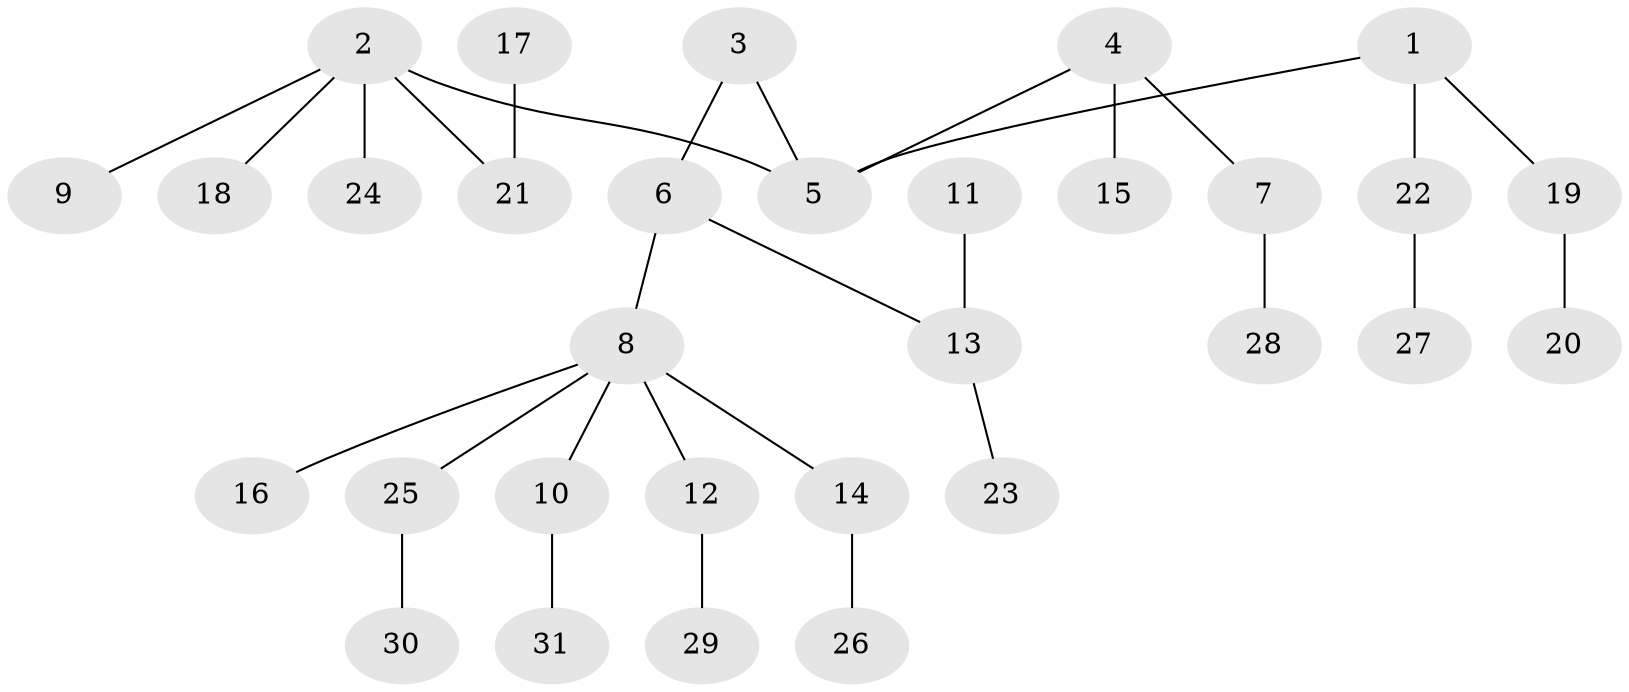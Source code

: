 // original degree distribution, {2: 0.26, 5: 0.04, 3: 0.18, 1: 0.48, 7: 0.02, 4: 0.02}
// Generated by graph-tools (version 1.1) at 2025/37/03/04/25 23:37:19]
// undirected, 31 vertices, 30 edges
graph export_dot {
  node [color=gray90,style=filled];
  1;
  2;
  3;
  4;
  5;
  6;
  7;
  8;
  9;
  10;
  11;
  12;
  13;
  14;
  15;
  16;
  17;
  18;
  19;
  20;
  21;
  22;
  23;
  24;
  25;
  26;
  27;
  28;
  29;
  30;
  31;
  1 -- 5 [weight=1.0];
  1 -- 19 [weight=1.0];
  1 -- 22 [weight=1.0];
  2 -- 5 [weight=1.0];
  2 -- 9 [weight=1.0];
  2 -- 18 [weight=1.0];
  2 -- 21 [weight=1.0];
  2 -- 24 [weight=1.0];
  3 -- 5 [weight=1.0];
  3 -- 6 [weight=1.0];
  4 -- 5 [weight=1.0];
  4 -- 7 [weight=1.0];
  4 -- 15 [weight=1.0];
  6 -- 8 [weight=1.0];
  6 -- 13 [weight=1.0];
  7 -- 28 [weight=1.0];
  8 -- 10 [weight=1.0];
  8 -- 12 [weight=1.0];
  8 -- 14 [weight=1.0];
  8 -- 16 [weight=1.0];
  8 -- 25 [weight=1.0];
  10 -- 31 [weight=1.0];
  11 -- 13 [weight=1.0];
  12 -- 29 [weight=1.0];
  13 -- 23 [weight=1.0];
  14 -- 26 [weight=1.0];
  17 -- 21 [weight=1.0];
  19 -- 20 [weight=1.0];
  22 -- 27 [weight=1.0];
  25 -- 30 [weight=1.0];
}
